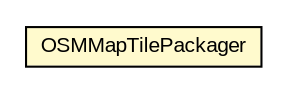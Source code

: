 #!/usr/local/bin/dot
#
# Class diagram 
# Generated by UMLGraph version R5_6-24-gf6e263 (http://www.umlgraph.org/)
#

digraph G {
	edge [fontname="arial",fontsize=10,labelfontname="arial",labelfontsize=10];
	node [fontname="arial",fontsize=10,shape=plaintext];
	nodesep=0.25;
	ranksep=0.5;
	// org.osmdroid.mtp.OSMMapTilePackager
	c77295 [label=<<table title="org.osmdroid.mtp.OSMMapTilePackager" border="0" cellborder="1" cellspacing="0" cellpadding="2" port="p" bgcolor="lemonChiffon" href="./OSMMapTilePackager.html">
		<tr><td><table border="0" cellspacing="0" cellpadding="1">
<tr><td align="center" balign="center"> OSMMapTilePackager </td></tr>
		</table></td></tr>
		</table>>, URL="./OSMMapTilePackager.html", fontname="arial", fontcolor="black", fontsize=10.0];
}


